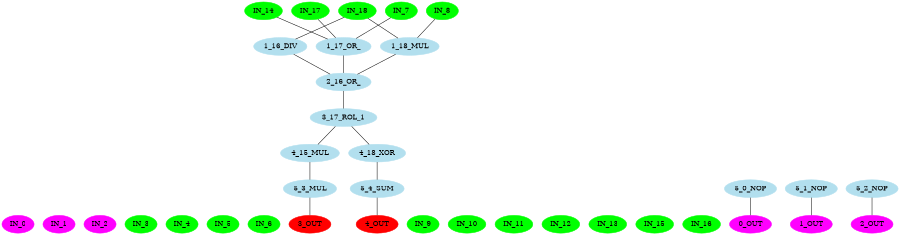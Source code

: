 digraph EACircuit {
rankdir=BT;
edge [dir=none];
size="6,6";
ordering=out;
node [color=magenta, style=filled];
"IN_0";
"IN_1";
"IN_2";
node [color=green, style=filled];
"IN_3";
"IN_4";
"IN_5";
"IN_6";
"IN_7";
"IN_8";
"IN_9";
"IN_10";
"IN_11";
"IN_12";
"IN_13";
"IN_14";
"IN_15";
"IN_16";
"IN_17";
"IN_18";
node [color=lightblue2, style=filled];
{ rank=same; "1_16_DIV"; "1_17_OR_"; "1_18_MUL"; }
"1_16_DIV" -> "IN_18";
"1_17_OR_" -> "IN_14";
"1_17_OR_" -> "IN_17";
"1_17_OR_" -> "IN_7";
"1_18_MUL" -> "IN_18";
"1_18_MUL" -> "IN_8";
node [color=lightblue2, style=filled];
{ rank=same; "2_16_OR_"; }
"2_16_OR_" -> "1_16_DIV";
"2_16_OR_" -> "1_17_OR_";
"2_16_OR_" -> "1_18_MUL";
node [color=lightblue2, style=filled];
{ rank=same; "3_17_ROL_1"; }
"3_17_ROL_1" -> "2_16_OR_";
node [color=lightblue2, style=filled];
{ rank=same; "4_15_MUL"; "4_18_XOR"; }
"4_15_MUL" -> "3_17_ROL_1";
"4_18_XOR" -> "3_17_ROL_1";
node [color=lightblue2, style=filled];
{ rank=same; "5_0_NOP"; "5_1_NOP"; "5_2_NOP"; "5_3_MUL"; "5_4_SUM"; }
"5_3_MUL" -> "4_15_MUL";
"5_4_SUM" -> "4_18_XOR";
node [color=magenta];
"0_OUT" -> "5_0_NOP";
"1_OUT" -> "5_1_NOP";
"2_OUT" -> "5_2_NOP";
node [color=red];
"3_OUT" -> "5_3_MUL";
"4_OUT" -> "5_4_SUM";
}